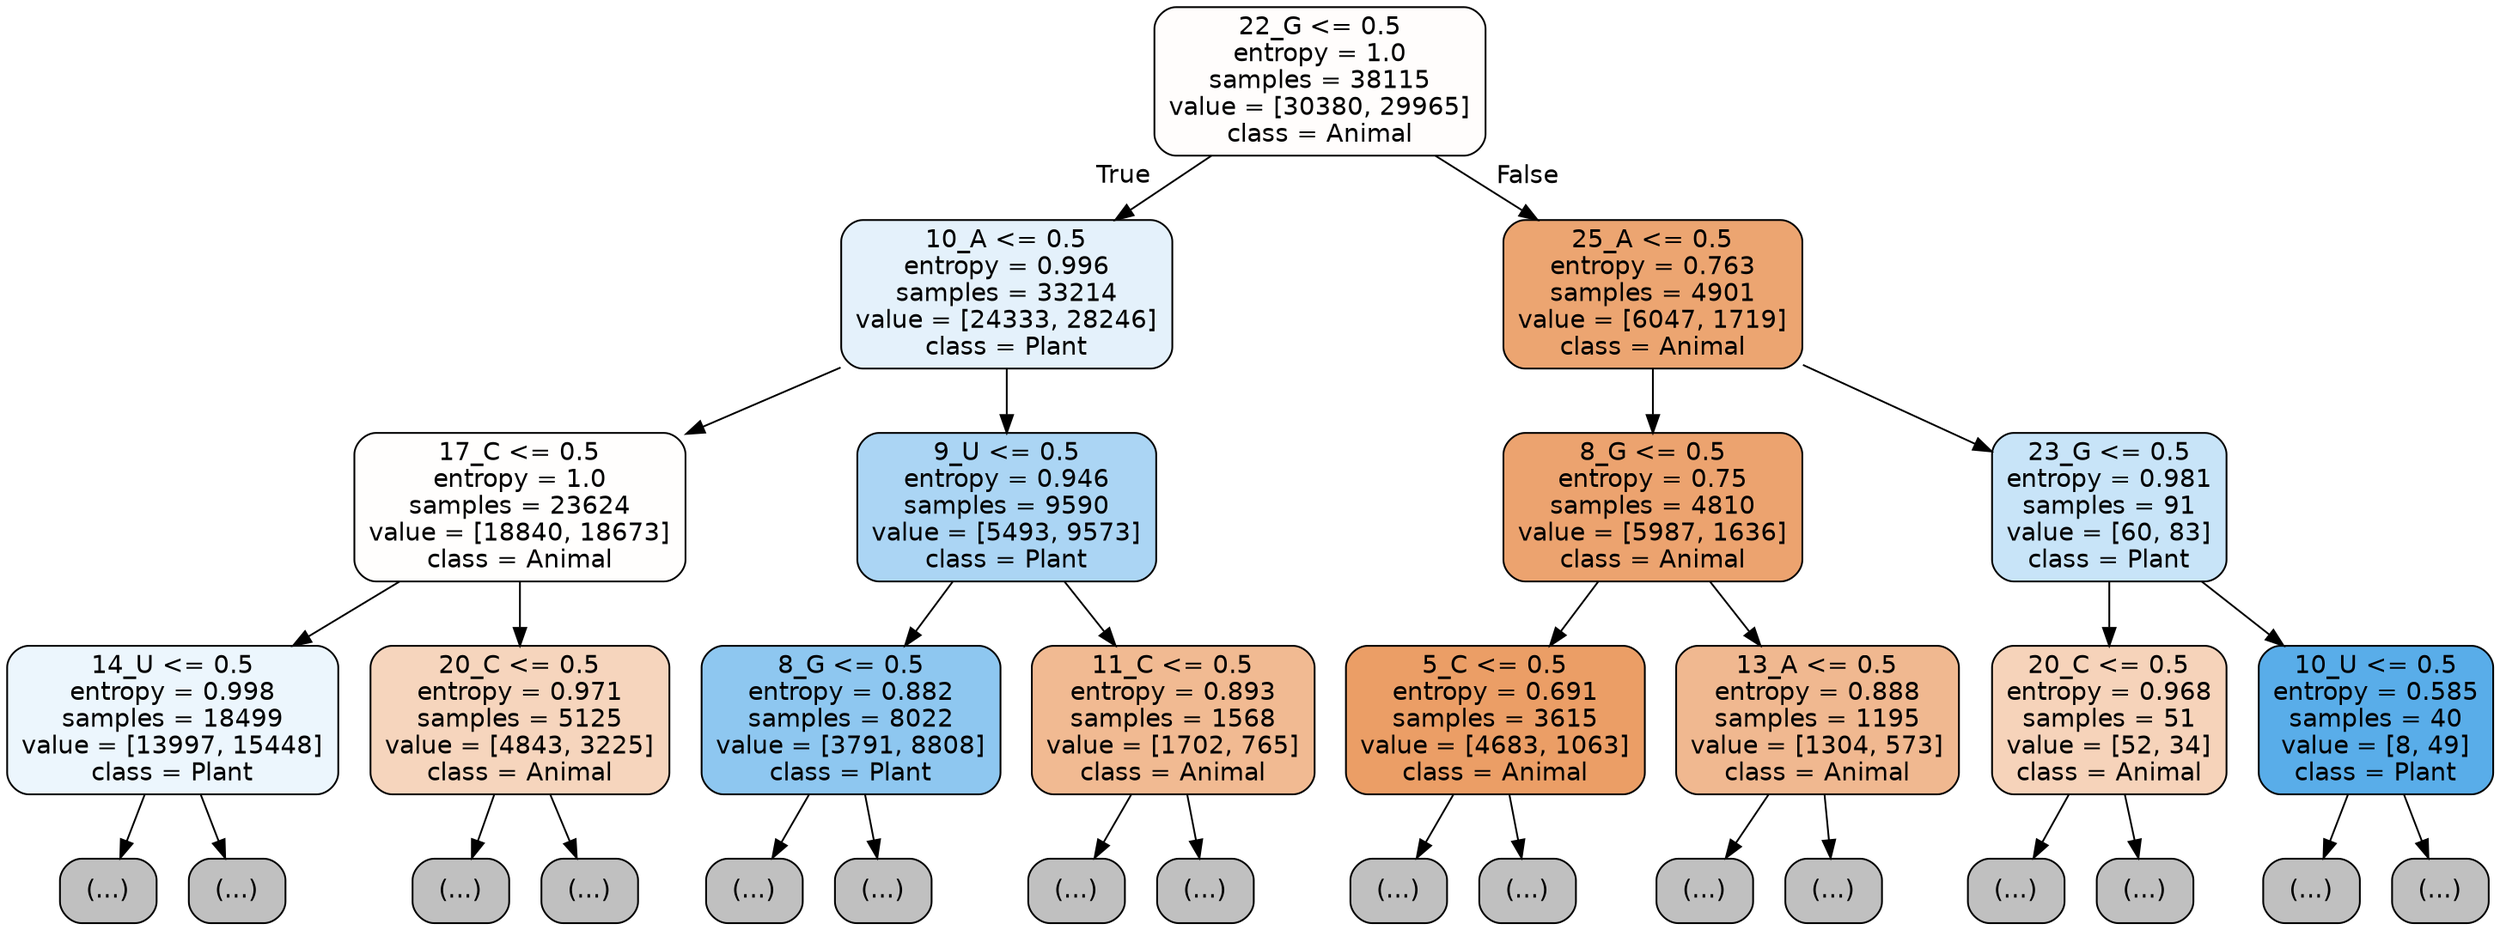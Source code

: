 digraph Tree {
node [shape=box, style="filled, rounded", color="black", fontname="helvetica"] ;
edge [fontname="helvetica"] ;
0 [label="22_G <= 0.5\nentropy = 1.0\nsamples = 38115\nvalue = [30380, 29965]\nclass = Animal", fillcolor="#fffdfc"] ;
1 [label="10_A <= 0.5\nentropy = 0.996\nsamples = 33214\nvalue = [24333, 28246]\nclass = Plant", fillcolor="#e4f1fb"] ;
0 -> 1 [labeldistance=2.5, labelangle=45, headlabel="True"] ;
2 [label="17_C <= 0.5\nentropy = 1.0\nsamples = 23624\nvalue = [18840, 18673]\nclass = Animal", fillcolor="#fffefd"] ;
1 -> 2 ;
3 [label="14_U <= 0.5\nentropy = 0.998\nsamples = 18499\nvalue = [13997, 15448]\nclass = Plant", fillcolor="#ecf6fd"] ;
2 -> 3 ;
4 [label="(...)", fillcolor="#C0C0C0"] ;
3 -> 4 ;
6325 [label="(...)", fillcolor="#C0C0C0"] ;
3 -> 6325 ;
8808 [label="20_C <= 0.5\nentropy = 0.971\nsamples = 5125\nvalue = [4843, 3225]\nclass = Animal", fillcolor="#f6d5bd"] ;
2 -> 8808 ;
8809 [label="(...)", fillcolor="#C0C0C0"] ;
8808 -> 8809 ;
10766 [label="(...)", fillcolor="#C0C0C0"] ;
8808 -> 10766 ;
11385 [label="9_U <= 0.5\nentropy = 0.946\nsamples = 9590\nvalue = [5493, 9573]\nclass = Plant", fillcolor="#abd5f4"] ;
1 -> 11385 ;
11386 [label="8_G <= 0.5\nentropy = 0.882\nsamples = 8022\nvalue = [3791, 8808]\nclass = Plant", fillcolor="#8ec7f0"] ;
11385 -> 11386 ;
11387 [label="(...)", fillcolor="#C0C0C0"] ;
11386 -> 11387 ;
13412 [label="(...)", fillcolor="#C0C0C0"] ;
11386 -> 13412 ;
14205 [label="11_C <= 0.5\nentropy = 0.893\nsamples = 1568\nvalue = [1702, 765]\nclass = Animal", fillcolor="#f1ba92"] ;
11385 -> 14205 ;
14206 [label="(...)", fillcolor="#C0C0C0"] ;
14205 -> 14206 ;
14851 [label="(...)", fillcolor="#C0C0C0"] ;
14205 -> 14851 ;
15000 [label="25_A <= 0.5\nentropy = 0.763\nsamples = 4901\nvalue = [6047, 1719]\nclass = Animal", fillcolor="#eca571"] ;
0 -> 15000 [labeldistance=2.5, labelangle=-45, headlabel="False"] ;
15001 [label="8_G <= 0.5\nentropy = 0.75\nsamples = 4810\nvalue = [5987, 1636]\nclass = Animal", fillcolor="#eca36f"] ;
15000 -> 15001 ;
15002 [label="5_C <= 0.5\nentropy = 0.691\nsamples = 3615\nvalue = [4683, 1063]\nclass = Animal", fillcolor="#eb9e66"] ;
15001 -> 15002 ;
15003 [label="(...)", fillcolor="#C0C0C0"] ;
15002 -> 15003 ;
16088 [label="(...)", fillcolor="#C0C0C0"] ;
15002 -> 16088 ;
16437 [label="13_A <= 0.5\nentropy = 0.888\nsamples = 1195\nvalue = [1304, 573]\nclass = Animal", fillcolor="#f0b890"] ;
15001 -> 16437 ;
16438 [label="(...)", fillcolor="#C0C0C0"] ;
16437 -> 16438 ;
16857 [label="(...)", fillcolor="#C0C0C0"] ;
16437 -> 16857 ;
16988 [label="23_G <= 0.5\nentropy = 0.981\nsamples = 91\nvalue = [60, 83]\nclass = Plant", fillcolor="#c8e4f8"] ;
15000 -> 16988 ;
16989 [label="20_C <= 0.5\nentropy = 0.968\nsamples = 51\nvalue = [52, 34]\nclass = Animal", fillcolor="#f6d3ba"] ;
16988 -> 16989 ;
16990 [label="(...)", fillcolor="#C0C0C0"] ;
16989 -> 16990 ;
17003 [label="(...)", fillcolor="#C0C0C0"] ;
16989 -> 17003 ;
17014 [label="10_U <= 0.5\nentropy = 0.585\nsamples = 40\nvalue = [8, 49]\nclass = Plant", fillcolor="#59ade9"] ;
16988 -> 17014 ;
17015 [label="(...)", fillcolor="#C0C0C0"] ;
17014 -> 17015 ;
17026 [label="(...)", fillcolor="#C0C0C0"] ;
17014 -> 17026 ;
}